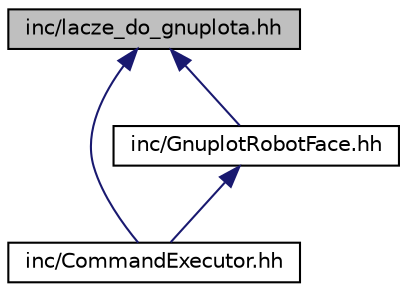 digraph "inc/lacze_do_gnuplota.hh"
{
  edge [fontname="Helvetica",fontsize="10",labelfontname="Helvetica",labelfontsize="10"];
  node [fontname="Helvetica",fontsize="10",shape=record];
  Node1 [label="inc/lacze_do_gnuplota.hh",height=0.2,width=0.4,color="black", fillcolor="grey75", style="filled" fontcolor="black"];
  Node1 -> Node2 [dir="back",color="midnightblue",fontsize="10",style="solid",fontname="Helvetica"];
  Node2 [label="inc/CommandExecutor.hh",height=0.2,width=0.4,color="black", fillcolor="white", style="filled",URL="$_command_executor_8hh_source.html"];
  Node1 -> Node3 [dir="back",color="midnightblue",fontsize="10",style="solid",fontname="Helvetica"];
  Node3 [label="inc/GnuplotRobotFace.hh",height=0.2,width=0.4,color="black", fillcolor="white", style="filled",URL="$_gnuplot_robot_face_8hh_source.html"];
  Node3 -> Node2 [dir="back",color="midnightblue",fontsize="10",style="solid",fontname="Helvetica"];
}
